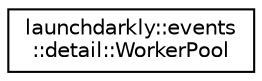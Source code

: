 digraph "Graphical Class Hierarchy"
{
 // LATEX_PDF_SIZE
  edge [fontname="Helvetica",fontsize="10",labelfontname="Helvetica",labelfontsize="10"];
  node [fontname="Helvetica",fontsize="10",shape=record];
  rankdir="LR";
  Node0 [label="launchdarkly::events\l::detail::WorkerPool",height=0.2,width=0.4,color="black", fillcolor="white", style="filled",URL="$classlaunchdarkly_1_1events_1_1detail_1_1WorkerPool.html",tooltip=" "];
}
